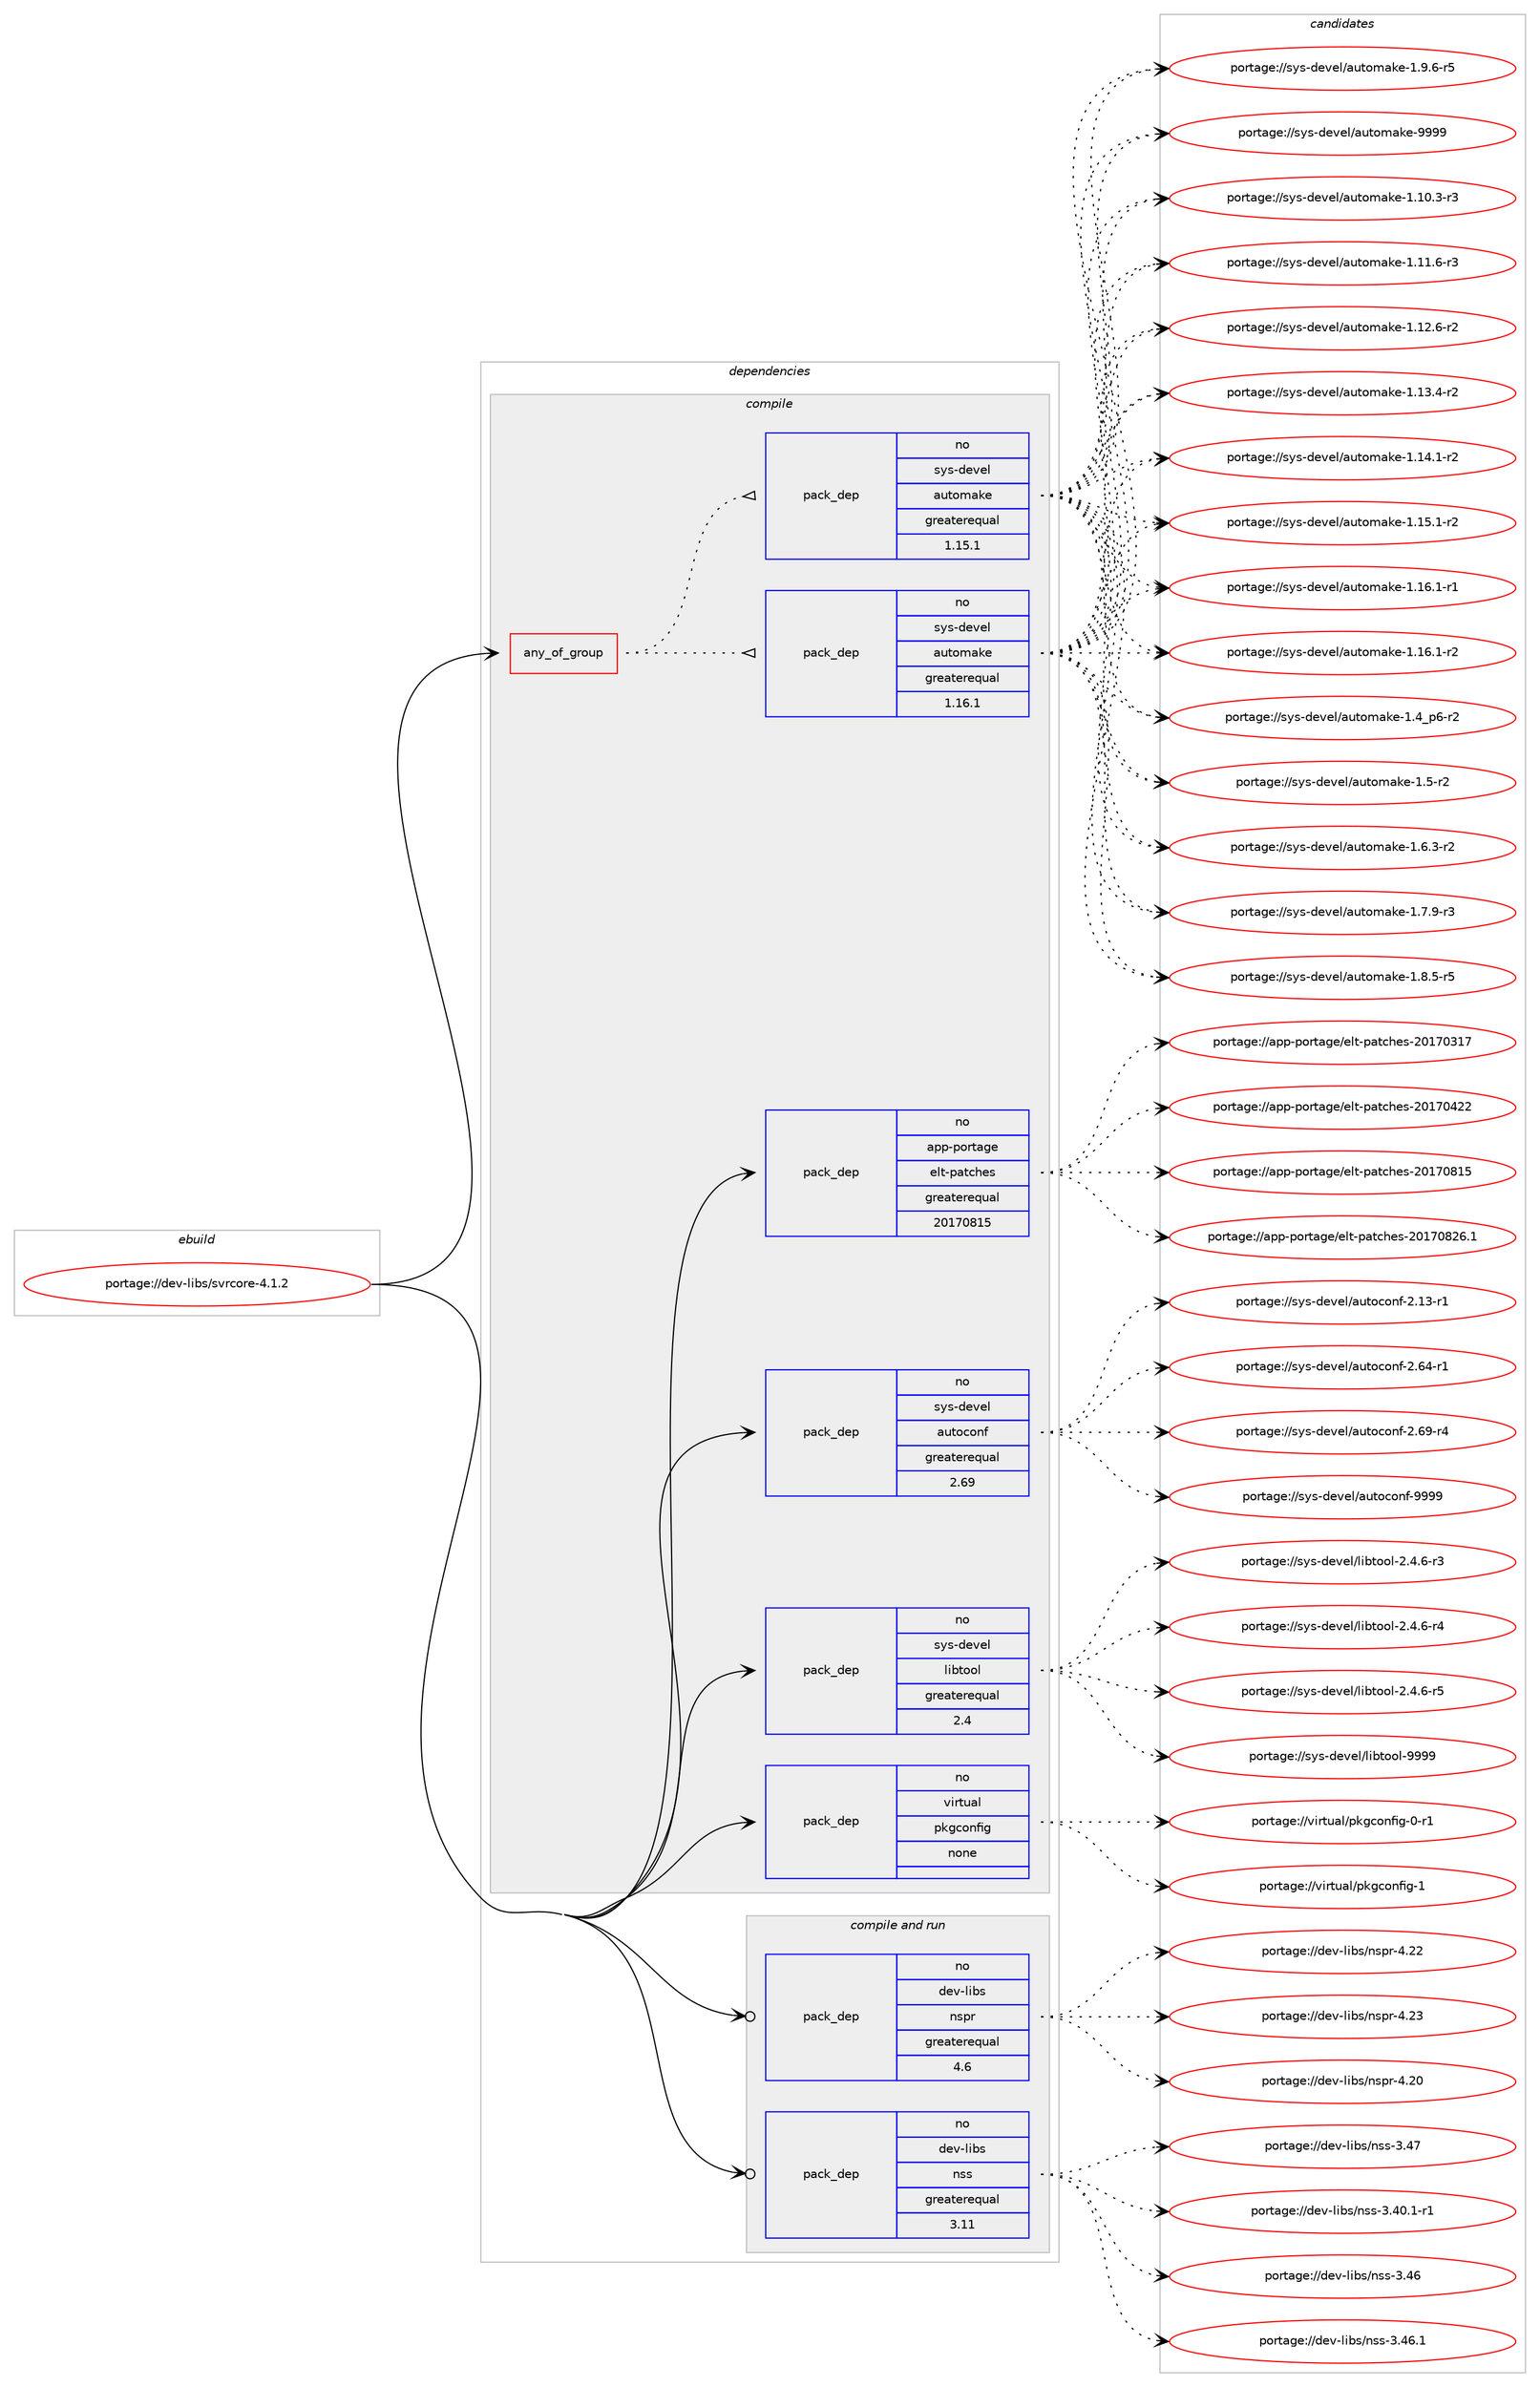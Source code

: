 digraph prolog {

# *************
# Graph options
# *************

newrank=true;
concentrate=true;
compound=true;
graph [rankdir=LR,fontname=Helvetica,fontsize=10,ranksep=1.5];#, ranksep=2.5, nodesep=0.2];
edge  [arrowhead=vee];
node  [fontname=Helvetica,fontsize=10];

# **********
# The ebuild
# **********

subgraph cluster_leftcol {
color=gray;
rank=same;
label=<<i>ebuild</i>>;
id [label="portage://dev-libs/svrcore-4.1.2", color=red, width=4, href="../dev-libs/svrcore-4.1.2.svg"];
}

# ****************
# The dependencies
# ****************

subgraph cluster_midcol {
color=gray;
label=<<i>dependencies</i>>;
subgraph cluster_compile {
fillcolor="#eeeeee";
style=filled;
label=<<i>compile</i>>;
subgraph any3055 {
dependency104069 [label=<<TABLE BORDER="0" CELLBORDER="1" CELLSPACING="0" CELLPADDING="4"><TR><TD CELLPADDING="10">any_of_group</TD></TR></TABLE>>, shape=none, color=red];subgraph pack79090 {
dependency104070 [label=<<TABLE BORDER="0" CELLBORDER="1" CELLSPACING="0" CELLPADDING="4" WIDTH="220"><TR><TD ROWSPAN="6" CELLPADDING="30">pack_dep</TD></TR><TR><TD WIDTH="110">no</TD></TR><TR><TD>sys-devel</TD></TR><TR><TD>automake</TD></TR><TR><TD>greaterequal</TD></TR><TR><TD>1.16.1</TD></TR></TABLE>>, shape=none, color=blue];
}
dependency104069:e -> dependency104070:w [weight=20,style="dotted",arrowhead="oinv"];
subgraph pack79091 {
dependency104071 [label=<<TABLE BORDER="0" CELLBORDER="1" CELLSPACING="0" CELLPADDING="4" WIDTH="220"><TR><TD ROWSPAN="6" CELLPADDING="30">pack_dep</TD></TR><TR><TD WIDTH="110">no</TD></TR><TR><TD>sys-devel</TD></TR><TR><TD>automake</TD></TR><TR><TD>greaterequal</TD></TR><TR><TD>1.15.1</TD></TR></TABLE>>, shape=none, color=blue];
}
dependency104069:e -> dependency104071:w [weight=20,style="dotted",arrowhead="oinv"];
}
id:e -> dependency104069:w [weight=20,style="solid",arrowhead="vee"];
subgraph pack79092 {
dependency104072 [label=<<TABLE BORDER="0" CELLBORDER="1" CELLSPACING="0" CELLPADDING="4" WIDTH="220"><TR><TD ROWSPAN="6" CELLPADDING="30">pack_dep</TD></TR><TR><TD WIDTH="110">no</TD></TR><TR><TD>app-portage</TD></TR><TR><TD>elt-patches</TD></TR><TR><TD>greaterequal</TD></TR><TR><TD>20170815</TD></TR></TABLE>>, shape=none, color=blue];
}
id:e -> dependency104072:w [weight=20,style="solid",arrowhead="vee"];
subgraph pack79093 {
dependency104073 [label=<<TABLE BORDER="0" CELLBORDER="1" CELLSPACING="0" CELLPADDING="4" WIDTH="220"><TR><TD ROWSPAN="6" CELLPADDING="30">pack_dep</TD></TR><TR><TD WIDTH="110">no</TD></TR><TR><TD>sys-devel</TD></TR><TR><TD>autoconf</TD></TR><TR><TD>greaterequal</TD></TR><TR><TD>2.69</TD></TR></TABLE>>, shape=none, color=blue];
}
id:e -> dependency104073:w [weight=20,style="solid",arrowhead="vee"];
subgraph pack79094 {
dependency104074 [label=<<TABLE BORDER="0" CELLBORDER="1" CELLSPACING="0" CELLPADDING="4" WIDTH="220"><TR><TD ROWSPAN="6" CELLPADDING="30">pack_dep</TD></TR><TR><TD WIDTH="110">no</TD></TR><TR><TD>sys-devel</TD></TR><TR><TD>libtool</TD></TR><TR><TD>greaterequal</TD></TR><TR><TD>2.4</TD></TR></TABLE>>, shape=none, color=blue];
}
id:e -> dependency104074:w [weight=20,style="solid",arrowhead="vee"];
subgraph pack79095 {
dependency104075 [label=<<TABLE BORDER="0" CELLBORDER="1" CELLSPACING="0" CELLPADDING="4" WIDTH="220"><TR><TD ROWSPAN="6" CELLPADDING="30">pack_dep</TD></TR><TR><TD WIDTH="110">no</TD></TR><TR><TD>virtual</TD></TR><TR><TD>pkgconfig</TD></TR><TR><TD>none</TD></TR><TR><TD></TD></TR></TABLE>>, shape=none, color=blue];
}
id:e -> dependency104075:w [weight=20,style="solid",arrowhead="vee"];
}
subgraph cluster_compileandrun {
fillcolor="#eeeeee";
style=filled;
label=<<i>compile and run</i>>;
subgraph pack79096 {
dependency104076 [label=<<TABLE BORDER="0" CELLBORDER="1" CELLSPACING="0" CELLPADDING="4" WIDTH="220"><TR><TD ROWSPAN="6" CELLPADDING="30">pack_dep</TD></TR><TR><TD WIDTH="110">no</TD></TR><TR><TD>dev-libs</TD></TR><TR><TD>nspr</TD></TR><TR><TD>greaterequal</TD></TR><TR><TD>4.6</TD></TR></TABLE>>, shape=none, color=blue];
}
id:e -> dependency104076:w [weight=20,style="solid",arrowhead="odotvee"];
subgraph pack79097 {
dependency104077 [label=<<TABLE BORDER="0" CELLBORDER="1" CELLSPACING="0" CELLPADDING="4" WIDTH="220"><TR><TD ROWSPAN="6" CELLPADDING="30">pack_dep</TD></TR><TR><TD WIDTH="110">no</TD></TR><TR><TD>dev-libs</TD></TR><TR><TD>nss</TD></TR><TR><TD>greaterequal</TD></TR><TR><TD>3.11</TD></TR></TABLE>>, shape=none, color=blue];
}
id:e -> dependency104077:w [weight=20,style="solid",arrowhead="odotvee"];
}
subgraph cluster_run {
fillcolor="#eeeeee";
style=filled;
label=<<i>run</i>>;
}
}

# **************
# The candidates
# **************

subgraph cluster_choices {
rank=same;
color=gray;
label=<<i>candidates</i>>;

subgraph choice79090 {
color=black;
nodesep=1;
choiceportage11512111545100101118101108479711711611110997107101454946494846514511451 [label="portage://sys-devel/automake-1.10.3-r3", color=red, width=4,href="../sys-devel/automake-1.10.3-r3.svg"];
choiceportage11512111545100101118101108479711711611110997107101454946494946544511451 [label="portage://sys-devel/automake-1.11.6-r3", color=red, width=4,href="../sys-devel/automake-1.11.6-r3.svg"];
choiceportage11512111545100101118101108479711711611110997107101454946495046544511450 [label="portage://sys-devel/automake-1.12.6-r2", color=red, width=4,href="../sys-devel/automake-1.12.6-r2.svg"];
choiceportage11512111545100101118101108479711711611110997107101454946495146524511450 [label="portage://sys-devel/automake-1.13.4-r2", color=red, width=4,href="../sys-devel/automake-1.13.4-r2.svg"];
choiceportage11512111545100101118101108479711711611110997107101454946495246494511450 [label="portage://sys-devel/automake-1.14.1-r2", color=red, width=4,href="../sys-devel/automake-1.14.1-r2.svg"];
choiceportage11512111545100101118101108479711711611110997107101454946495346494511450 [label="portage://sys-devel/automake-1.15.1-r2", color=red, width=4,href="../sys-devel/automake-1.15.1-r2.svg"];
choiceportage11512111545100101118101108479711711611110997107101454946495446494511449 [label="portage://sys-devel/automake-1.16.1-r1", color=red, width=4,href="../sys-devel/automake-1.16.1-r1.svg"];
choiceportage11512111545100101118101108479711711611110997107101454946495446494511450 [label="portage://sys-devel/automake-1.16.1-r2", color=red, width=4,href="../sys-devel/automake-1.16.1-r2.svg"];
choiceportage115121115451001011181011084797117116111109971071014549465295112544511450 [label="portage://sys-devel/automake-1.4_p6-r2", color=red, width=4,href="../sys-devel/automake-1.4_p6-r2.svg"];
choiceportage11512111545100101118101108479711711611110997107101454946534511450 [label="portage://sys-devel/automake-1.5-r2", color=red, width=4,href="../sys-devel/automake-1.5-r2.svg"];
choiceportage115121115451001011181011084797117116111109971071014549465446514511450 [label="portage://sys-devel/automake-1.6.3-r2", color=red, width=4,href="../sys-devel/automake-1.6.3-r2.svg"];
choiceportage115121115451001011181011084797117116111109971071014549465546574511451 [label="portage://sys-devel/automake-1.7.9-r3", color=red, width=4,href="../sys-devel/automake-1.7.9-r3.svg"];
choiceportage115121115451001011181011084797117116111109971071014549465646534511453 [label="portage://sys-devel/automake-1.8.5-r5", color=red, width=4,href="../sys-devel/automake-1.8.5-r5.svg"];
choiceportage115121115451001011181011084797117116111109971071014549465746544511453 [label="portage://sys-devel/automake-1.9.6-r5", color=red, width=4,href="../sys-devel/automake-1.9.6-r5.svg"];
choiceportage115121115451001011181011084797117116111109971071014557575757 [label="portage://sys-devel/automake-9999", color=red, width=4,href="../sys-devel/automake-9999.svg"];
dependency104070:e -> choiceportage11512111545100101118101108479711711611110997107101454946494846514511451:w [style=dotted,weight="100"];
dependency104070:e -> choiceportage11512111545100101118101108479711711611110997107101454946494946544511451:w [style=dotted,weight="100"];
dependency104070:e -> choiceportage11512111545100101118101108479711711611110997107101454946495046544511450:w [style=dotted,weight="100"];
dependency104070:e -> choiceportage11512111545100101118101108479711711611110997107101454946495146524511450:w [style=dotted,weight="100"];
dependency104070:e -> choiceportage11512111545100101118101108479711711611110997107101454946495246494511450:w [style=dotted,weight="100"];
dependency104070:e -> choiceportage11512111545100101118101108479711711611110997107101454946495346494511450:w [style=dotted,weight="100"];
dependency104070:e -> choiceportage11512111545100101118101108479711711611110997107101454946495446494511449:w [style=dotted,weight="100"];
dependency104070:e -> choiceportage11512111545100101118101108479711711611110997107101454946495446494511450:w [style=dotted,weight="100"];
dependency104070:e -> choiceportage115121115451001011181011084797117116111109971071014549465295112544511450:w [style=dotted,weight="100"];
dependency104070:e -> choiceportage11512111545100101118101108479711711611110997107101454946534511450:w [style=dotted,weight="100"];
dependency104070:e -> choiceportage115121115451001011181011084797117116111109971071014549465446514511450:w [style=dotted,weight="100"];
dependency104070:e -> choiceportage115121115451001011181011084797117116111109971071014549465546574511451:w [style=dotted,weight="100"];
dependency104070:e -> choiceportage115121115451001011181011084797117116111109971071014549465646534511453:w [style=dotted,weight="100"];
dependency104070:e -> choiceportage115121115451001011181011084797117116111109971071014549465746544511453:w [style=dotted,weight="100"];
dependency104070:e -> choiceportage115121115451001011181011084797117116111109971071014557575757:w [style=dotted,weight="100"];
}
subgraph choice79091 {
color=black;
nodesep=1;
choiceportage11512111545100101118101108479711711611110997107101454946494846514511451 [label="portage://sys-devel/automake-1.10.3-r3", color=red, width=4,href="../sys-devel/automake-1.10.3-r3.svg"];
choiceportage11512111545100101118101108479711711611110997107101454946494946544511451 [label="portage://sys-devel/automake-1.11.6-r3", color=red, width=4,href="../sys-devel/automake-1.11.6-r3.svg"];
choiceportage11512111545100101118101108479711711611110997107101454946495046544511450 [label="portage://sys-devel/automake-1.12.6-r2", color=red, width=4,href="../sys-devel/automake-1.12.6-r2.svg"];
choiceportage11512111545100101118101108479711711611110997107101454946495146524511450 [label="portage://sys-devel/automake-1.13.4-r2", color=red, width=4,href="../sys-devel/automake-1.13.4-r2.svg"];
choiceportage11512111545100101118101108479711711611110997107101454946495246494511450 [label="portage://sys-devel/automake-1.14.1-r2", color=red, width=4,href="../sys-devel/automake-1.14.1-r2.svg"];
choiceportage11512111545100101118101108479711711611110997107101454946495346494511450 [label="portage://sys-devel/automake-1.15.1-r2", color=red, width=4,href="../sys-devel/automake-1.15.1-r2.svg"];
choiceportage11512111545100101118101108479711711611110997107101454946495446494511449 [label="portage://sys-devel/automake-1.16.1-r1", color=red, width=4,href="../sys-devel/automake-1.16.1-r1.svg"];
choiceportage11512111545100101118101108479711711611110997107101454946495446494511450 [label="portage://sys-devel/automake-1.16.1-r2", color=red, width=4,href="../sys-devel/automake-1.16.1-r2.svg"];
choiceportage115121115451001011181011084797117116111109971071014549465295112544511450 [label="portage://sys-devel/automake-1.4_p6-r2", color=red, width=4,href="../sys-devel/automake-1.4_p6-r2.svg"];
choiceportage11512111545100101118101108479711711611110997107101454946534511450 [label="portage://sys-devel/automake-1.5-r2", color=red, width=4,href="../sys-devel/automake-1.5-r2.svg"];
choiceportage115121115451001011181011084797117116111109971071014549465446514511450 [label="portage://sys-devel/automake-1.6.3-r2", color=red, width=4,href="../sys-devel/automake-1.6.3-r2.svg"];
choiceportage115121115451001011181011084797117116111109971071014549465546574511451 [label="portage://sys-devel/automake-1.7.9-r3", color=red, width=4,href="../sys-devel/automake-1.7.9-r3.svg"];
choiceportage115121115451001011181011084797117116111109971071014549465646534511453 [label="portage://sys-devel/automake-1.8.5-r5", color=red, width=4,href="../sys-devel/automake-1.8.5-r5.svg"];
choiceportage115121115451001011181011084797117116111109971071014549465746544511453 [label="portage://sys-devel/automake-1.9.6-r5", color=red, width=4,href="../sys-devel/automake-1.9.6-r5.svg"];
choiceportage115121115451001011181011084797117116111109971071014557575757 [label="portage://sys-devel/automake-9999", color=red, width=4,href="../sys-devel/automake-9999.svg"];
dependency104071:e -> choiceportage11512111545100101118101108479711711611110997107101454946494846514511451:w [style=dotted,weight="100"];
dependency104071:e -> choiceportage11512111545100101118101108479711711611110997107101454946494946544511451:w [style=dotted,weight="100"];
dependency104071:e -> choiceportage11512111545100101118101108479711711611110997107101454946495046544511450:w [style=dotted,weight="100"];
dependency104071:e -> choiceportage11512111545100101118101108479711711611110997107101454946495146524511450:w [style=dotted,weight="100"];
dependency104071:e -> choiceportage11512111545100101118101108479711711611110997107101454946495246494511450:w [style=dotted,weight="100"];
dependency104071:e -> choiceportage11512111545100101118101108479711711611110997107101454946495346494511450:w [style=dotted,weight="100"];
dependency104071:e -> choiceportage11512111545100101118101108479711711611110997107101454946495446494511449:w [style=dotted,weight="100"];
dependency104071:e -> choiceportage11512111545100101118101108479711711611110997107101454946495446494511450:w [style=dotted,weight="100"];
dependency104071:e -> choiceportage115121115451001011181011084797117116111109971071014549465295112544511450:w [style=dotted,weight="100"];
dependency104071:e -> choiceportage11512111545100101118101108479711711611110997107101454946534511450:w [style=dotted,weight="100"];
dependency104071:e -> choiceportage115121115451001011181011084797117116111109971071014549465446514511450:w [style=dotted,weight="100"];
dependency104071:e -> choiceportage115121115451001011181011084797117116111109971071014549465546574511451:w [style=dotted,weight="100"];
dependency104071:e -> choiceportage115121115451001011181011084797117116111109971071014549465646534511453:w [style=dotted,weight="100"];
dependency104071:e -> choiceportage115121115451001011181011084797117116111109971071014549465746544511453:w [style=dotted,weight="100"];
dependency104071:e -> choiceportage115121115451001011181011084797117116111109971071014557575757:w [style=dotted,weight="100"];
}
subgraph choice79092 {
color=black;
nodesep=1;
choiceportage97112112451121111141169710310147101108116451129711699104101115455048495548514955 [label="portage://app-portage/elt-patches-20170317", color=red, width=4,href="../app-portage/elt-patches-20170317.svg"];
choiceportage97112112451121111141169710310147101108116451129711699104101115455048495548525050 [label="portage://app-portage/elt-patches-20170422", color=red, width=4,href="../app-portage/elt-patches-20170422.svg"];
choiceportage97112112451121111141169710310147101108116451129711699104101115455048495548564953 [label="portage://app-portage/elt-patches-20170815", color=red, width=4,href="../app-portage/elt-patches-20170815.svg"];
choiceportage971121124511211111411697103101471011081164511297116991041011154550484955485650544649 [label="portage://app-portage/elt-patches-20170826.1", color=red, width=4,href="../app-portage/elt-patches-20170826.1.svg"];
dependency104072:e -> choiceportage97112112451121111141169710310147101108116451129711699104101115455048495548514955:w [style=dotted,weight="100"];
dependency104072:e -> choiceportage97112112451121111141169710310147101108116451129711699104101115455048495548525050:w [style=dotted,weight="100"];
dependency104072:e -> choiceportage97112112451121111141169710310147101108116451129711699104101115455048495548564953:w [style=dotted,weight="100"];
dependency104072:e -> choiceportage971121124511211111411697103101471011081164511297116991041011154550484955485650544649:w [style=dotted,weight="100"];
}
subgraph choice79093 {
color=black;
nodesep=1;
choiceportage1151211154510010111810110847971171161119911111010245504649514511449 [label="portage://sys-devel/autoconf-2.13-r1", color=red, width=4,href="../sys-devel/autoconf-2.13-r1.svg"];
choiceportage1151211154510010111810110847971171161119911111010245504654524511449 [label="portage://sys-devel/autoconf-2.64-r1", color=red, width=4,href="../sys-devel/autoconf-2.64-r1.svg"];
choiceportage1151211154510010111810110847971171161119911111010245504654574511452 [label="portage://sys-devel/autoconf-2.69-r4", color=red, width=4,href="../sys-devel/autoconf-2.69-r4.svg"];
choiceportage115121115451001011181011084797117116111991111101024557575757 [label="portage://sys-devel/autoconf-9999", color=red, width=4,href="../sys-devel/autoconf-9999.svg"];
dependency104073:e -> choiceportage1151211154510010111810110847971171161119911111010245504649514511449:w [style=dotted,weight="100"];
dependency104073:e -> choiceportage1151211154510010111810110847971171161119911111010245504654524511449:w [style=dotted,weight="100"];
dependency104073:e -> choiceportage1151211154510010111810110847971171161119911111010245504654574511452:w [style=dotted,weight="100"];
dependency104073:e -> choiceportage115121115451001011181011084797117116111991111101024557575757:w [style=dotted,weight="100"];
}
subgraph choice79094 {
color=black;
nodesep=1;
choiceportage1151211154510010111810110847108105981161111111084550465246544511451 [label="portage://sys-devel/libtool-2.4.6-r3", color=red, width=4,href="../sys-devel/libtool-2.4.6-r3.svg"];
choiceportage1151211154510010111810110847108105981161111111084550465246544511452 [label="portage://sys-devel/libtool-2.4.6-r4", color=red, width=4,href="../sys-devel/libtool-2.4.6-r4.svg"];
choiceportage1151211154510010111810110847108105981161111111084550465246544511453 [label="portage://sys-devel/libtool-2.4.6-r5", color=red, width=4,href="../sys-devel/libtool-2.4.6-r5.svg"];
choiceportage1151211154510010111810110847108105981161111111084557575757 [label="portage://sys-devel/libtool-9999", color=red, width=4,href="../sys-devel/libtool-9999.svg"];
dependency104074:e -> choiceportage1151211154510010111810110847108105981161111111084550465246544511451:w [style=dotted,weight="100"];
dependency104074:e -> choiceportage1151211154510010111810110847108105981161111111084550465246544511452:w [style=dotted,weight="100"];
dependency104074:e -> choiceportage1151211154510010111810110847108105981161111111084550465246544511453:w [style=dotted,weight="100"];
dependency104074:e -> choiceportage1151211154510010111810110847108105981161111111084557575757:w [style=dotted,weight="100"];
}
subgraph choice79095 {
color=black;
nodesep=1;
choiceportage11810511411611797108471121071039911111010210510345484511449 [label="portage://virtual/pkgconfig-0-r1", color=red, width=4,href="../virtual/pkgconfig-0-r1.svg"];
choiceportage1181051141161179710847112107103991111101021051034549 [label="portage://virtual/pkgconfig-1", color=red, width=4,href="../virtual/pkgconfig-1.svg"];
dependency104075:e -> choiceportage11810511411611797108471121071039911111010210510345484511449:w [style=dotted,weight="100"];
dependency104075:e -> choiceportage1181051141161179710847112107103991111101021051034549:w [style=dotted,weight="100"];
}
subgraph choice79096 {
color=black;
nodesep=1;
choiceportage1001011184510810598115471101151121144552465048 [label="portage://dev-libs/nspr-4.20", color=red, width=4,href="../dev-libs/nspr-4.20.svg"];
choiceportage1001011184510810598115471101151121144552465050 [label="portage://dev-libs/nspr-4.22", color=red, width=4,href="../dev-libs/nspr-4.22.svg"];
choiceportage1001011184510810598115471101151121144552465051 [label="portage://dev-libs/nspr-4.23", color=red, width=4,href="../dev-libs/nspr-4.23.svg"];
dependency104076:e -> choiceportage1001011184510810598115471101151121144552465048:w [style=dotted,weight="100"];
dependency104076:e -> choiceportage1001011184510810598115471101151121144552465050:w [style=dotted,weight="100"];
dependency104076:e -> choiceportage1001011184510810598115471101151121144552465051:w [style=dotted,weight="100"];
}
subgraph choice79097 {
color=black;
nodesep=1;
choiceportage100101118451081059811547110115115455146524846494511449 [label="portage://dev-libs/nss-3.40.1-r1", color=red, width=4,href="../dev-libs/nss-3.40.1-r1.svg"];
choiceportage1001011184510810598115471101151154551465254 [label="portage://dev-libs/nss-3.46", color=red, width=4,href="../dev-libs/nss-3.46.svg"];
choiceportage10010111845108105981154711011511545514652544649 [label="portage://dev-libs/nss-3.46.1", color=red, width=4,href="../dev-libs/nss-3.46.1.svg"];
choiceportage1001011184510810598115471101151154551465255 [label="portage://dev-libs/nss-3.47", color=red, width=4,href="../dev-libs/nss-3.47.svg"];
dependency104077:e -> choiceportage100101118451081059811547110115115455146524846494511449:w [style=dotted,weight="100"];
dependency104077:e -> choiceportage1001011184510810598115471101151154551465254:w [style=dotted,weight="100"];
dependency104077:e -> choiceportage10010111845108105981154711011511545514652544649:w [style=dotted,weight="100"];
dependency104077:e -> choiceportage1001011184510810598115471101151154551465255:w [style=dotted,weight="100"];
}
}

}
